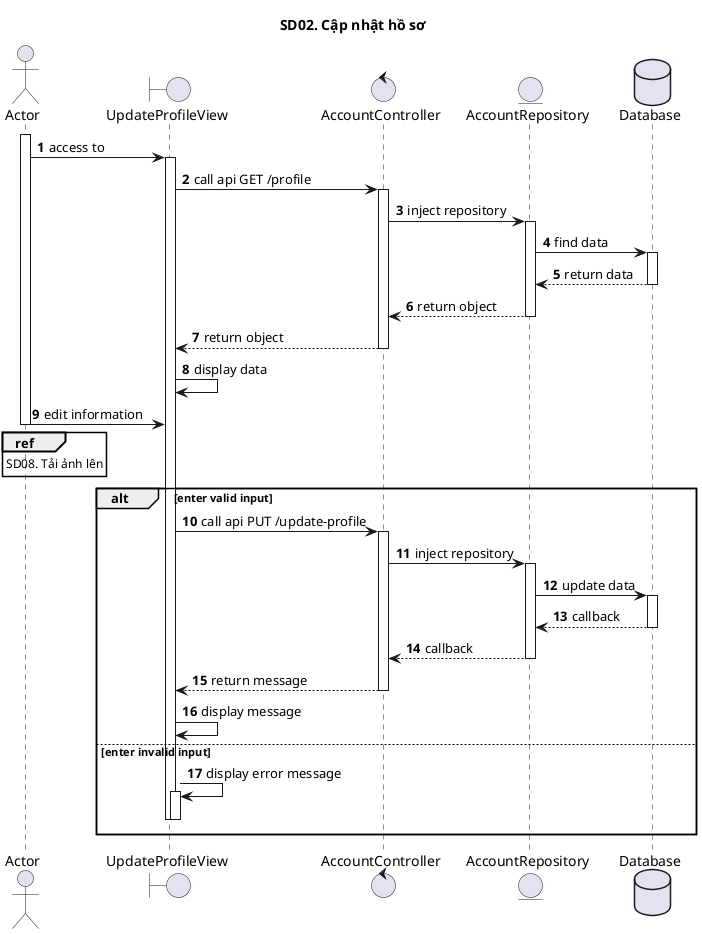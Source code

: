 @startuml SQ
autonumber
title SD02. Cập nhật hồ sơ
actor "Actor" as actor
boundary "UpdateProfileView" as view
control "AccountController" as controller
entity "AccountRepository" as model
database "Database" as database
activate actor
actor -> view : access to
activate view
view -> controller : call api GET /profile
activate controller
controller -> model : inject repository
activate model
model -> database : find data
activate database
database --> model : return data
deactivate database
model --> controller : return object
deactivate model
controller --> view : return object
deactivate controller
view -> view: display data
actor -> view : edit information
deactivate actor
ref over actor
SD08. Tải ảnh lên
end ref
alt enter valid input
view -> controller : call api PUT /update-profile
activate controller
controller -> model : inject repository
activate model
model -> database : update data
activate database
database --> model : callback
deactivate database
model --> controller : callback
deactivate model
controller --> view : return message
deactivate controller
view -> view: display message
else enter invalid input
view -> view: display error message
activate view
deactivate view
deactivate view
end
@enduml